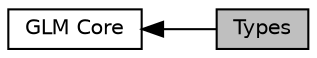 digraph "Types"
{
  edge [fontname="Helvetica",fontsize="10",labelfontname="Helvetica",labelfontsize="10"];
  node [fontname="Helvetica",fontsize="10",shape=record];
  rankdir=LR;
  Node0 [label="Types",height=0.2,width=0.4,color="black", fillcolor="grey75", style="filled", fontcolor="black"];
  Node1 [label="GLM Core",height=0.2,width=0.4,color="black", fillcolor="white", style="filled",URL="$group__core.html",tooltip="The core of GLM, which implements exactly and only the GLSL specification to the degree possible..."];
  Node1->Node0 [shape=plaintext, dir="back", style="solid"];
}

